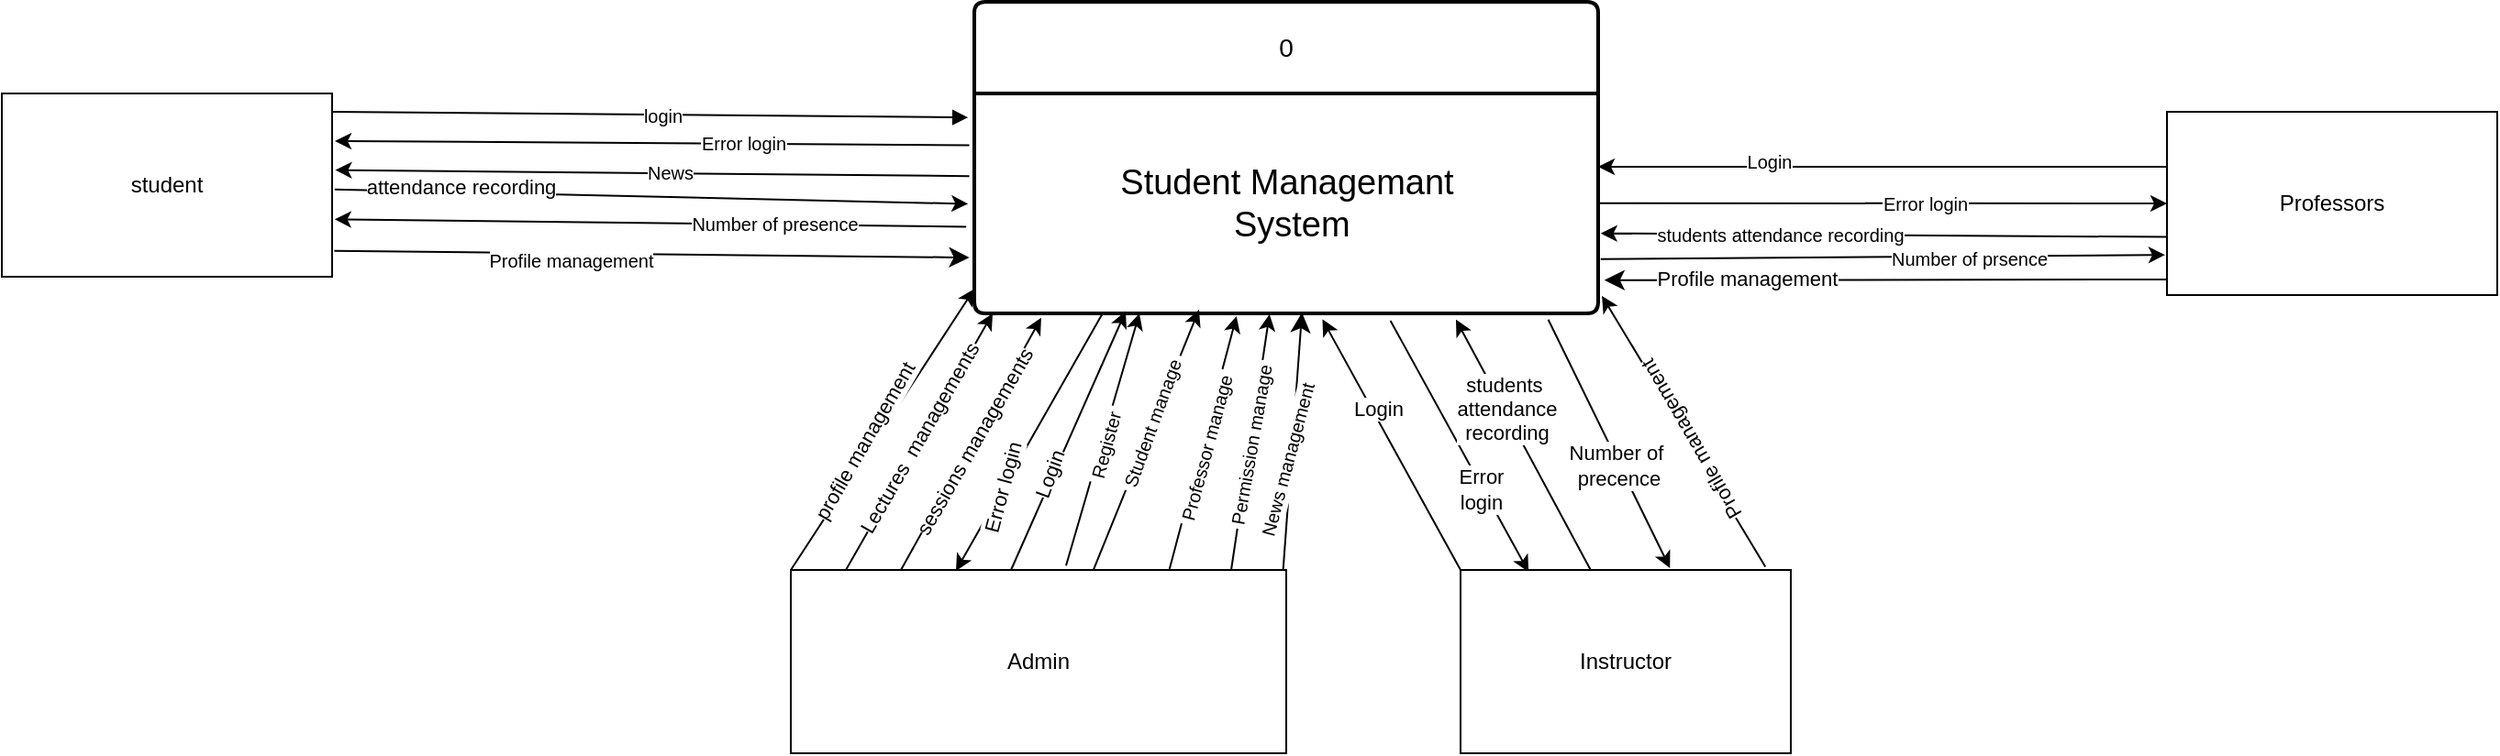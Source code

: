 <mxfile version="23.1.1" type="device">
  <diagram name="Page-1" id="zjT8Od2YyhG-ece8C0a1">
    <mxGraphModel dx="2524" dy="761" grid="1" gridSize="10" guides="1" tooltips="1" connect="1" arrows="1" fold="1" page="1" pageScale="1" pageWidth="850" pageHeight="1100" math="0" shadow="0">
      <root>
        <mxCell id="0" />
        <mxCell id="1" parent="0" />
        <mxCell id="Cj-3K72xjGk8HM-gA-CA-1" value="0" style="swimlane;childLayout=stackLayout;horizontal=1;startSize=50;horizontalStack=0;rounded=1;fontSize=14;fontStyle=0;strokeWidth=2;resizeParent=0;resizeLast=1;shadow=0;dashed=0;align=center;arcSize=4;whiteSpace=wrap;html=1;" parent="1" vertex="1">
          <mxGeometry x="260" y="180" width="340" height="170" as="geometry" />
        </mxCell>
        <mxCell id="FIcF-G6ubOX1s6xsN_rO-11" value="&lt;font style=&quot;font-size: 19px;&quot;&gt;Student Managemant&lt;br style=&quot;border-color: var(--border-color); text-align: left;&quot;&gt;&lt;span style=&quot;text-align: left;&quot;&gt;&amp;nbsp;System&lt;/span&gt;&lt;/font&gt;" style="text;html=1;align=center;verticalAlign=middle;resizable=0;points=[];autosize=1;strokeColor=none;fillColor=none;" parent="Cj-3K72xjGk8HM-gA-CA-1" vertex="1">
          <mxGeometry y="50" width="340" height="120" as="geometry" />
        </mxCell>
        <mxCell id="Cj-3K72xjGk8HM-gA-CA-11" value="" style="html=1;verticalAlign=bottom;endArrow=block;curved=0;rounded=0;entryX=-0.01;entryY=0.109;entryDx=0;entryDy=0;exitX=0.993;exitY=0.06;exitDx=0;exitDy=0;exitPerimeter=0;entryPerimeter=0;" parent="1" target="FIcF-G6ubOX1s6xsN_rO-11" edge="1">
          <mxGeometry width="80" relative="1" as="geometry">
            <mxPoint x="-90.0" y="240.0" as="sourcePoint" />
            <mxPoint x="211.19" y="244.96" as="targetPoint" />
          </mxGeometry>
        </mxCell>
        <mxCell id="Cj-3K72xjGk8HM-gA-CA-12" value="login" style="edgeLabel;html=1;align=center;verticalAlign=middle;resizable=0;points=[];fontSize=10;" parent="Cj-3K72xjGk8HM-gA-CA-11" vertex="1" connectable="0">
          <mxGeometry x="-0.018" y="-1" relative="1" as="geometry">
            <mxPoint x="10" y="-1" as="offset" />
          </mxGeometry>
        </mxCell>
        <mxCell id="Cj-3K72xjGk8HM-gA-CA-18" value="" style="endArrow=classic;html=1;rounded=0;exitX=-0.008;exitY=0.235;exitDx=0;exitDy=0;entryX=1.002;entryY=0.205;entryDx=0;entryDy=0;entryPerimeter=0;exitPerimeter=0;" parent="1" source="FIcF-G6ubOX1s6xsN_rO-11" edge="1">
          <mxGeometry width="50" height="50" relative="1" as="geometry">
            <mxPoint x="211.19" y="258.4" as="sourcePoint" />
            <mxPoint x="-88.47" y="255.95" as="targetPoint" />
          </mxGeometry>
        </mxCell>
        <mxCell id="Cj-3K72xjGk8HM-gA-CA-19" value="Error login" style="edgeLabel;html=1;align=center;verticalAlign=middle;resizable=0;points=[];fontSize=10;" parent="Cj-3K72xjGk8HM-gA-CA-18" vertex="1" connectable="0">
          <mxGeometry x="-0.021" y="2" relative="1" as="geometry">
            <mxPoint x="45" y="-2" as="offset" />
          </mxGeometry>
        </mxCell>
        <mxCell id="Cj-3K72xjGk8HM-gA-CA-20" value="" style="endArrow=classic;html=1;rounded=0;exitX=-0.008;exitY=0.376;exitDx=0;exitDy=0;exitPerimeter=0;entryX=1.003;entryY=0.349;entryDx=0;entryDy=0;entryPerimeter=0;" parent="1" source="FIcF-G6ubOX1s6xsN_rO-11" edge="1">
          <mxGeometry width="50" height="50" relative="1" as="geometry">
            <mxPoint x="210.19" y="276.16" as="sourcePoint" />
            <mxPoint x="-88.3" y="271.79" as="targetPoint" />
          </mxGeometry>
        </mxCell>
        <mxCell id="Cj-3K72xjGk8HM-gA-CA-21" value="News" style="edgeLabel;html=1;align=center;verticalAlign=middle;resizable=0;points=[];fontSize=10;" parent="Cj-3K72xjGk8HM-gA-CA-20" vertex="1" connectable="0">
          <mxGeometry x="-0.055" y="-4" relative="1" as="geometry">
            <mxPoint y="3" as="offset" />
          </mxGeometry>
        </mxCell>
        <mxCell id="Cj-3K72xjGk8HM-gA-CA-22" value="" style="endArrow=classic;html=1;rounded=0;exitX=1.001;exitY=0.445;exitDx=0;exitDy=0;entryX=-0.01;entryY=0.502;entryDx=0;entryDy=0;entryPerimeter=0;exitPerimeter=0;" parent="1" target="FIcF-G6ubOX1s6xsN_rO-11" edge="1">
          <mxGeometry width="50" height="50" relative="1" as="geometry">
            <mxPoint x="-88.64" y="282.35" as="sourcePoint" />
            <mxPoint x="211.19" y="288.4" as="targetPoint" />
          </mxGeometry>
        </mxCell>
        <mxCell id="IiB_Z6Eg-lQbgLDoWPz4-2" value="attendance recording" style="edgeLabel;html=1;align=center;verticalAlign=middle;resizable=0;points=[];" parent="Cj-3K72xjGk8HM-gA-CA-22" vertex="1" connectable="0">
          <mxGeometry x="-0.607" y="3" relative="1" as="geometry">
            <mxPoint as="offset" />
          </mxGeometry>
        </mxCell>
        <mxCell id="Cj-3K72xjGk8HM-gA-CA-24" value="" style="endArrow=classic;html=1;rounded=0;exitX=-0.013;exitY=0.606;exitDx=0;exitDy=0;entryX=1.001;entryY=0.593;entryDx=0;entryDy=0;entryPerimeter=0;exitPerimeter=0;" parent="1" source="FIcF-G6ubOX1s6xsN_rO-11" edge="1">
          <mxGeometry width="50" height="50" relative="1" as="geometry">
            <mxPoint x="209.69" y="302.68" as="sourcePoint" />
            <mxPoint x="-88.64" y="298.63" as="targetPoint" />
          </mxGeometry>
        </mxCell>
        <mxCell id="Cj-3K72xjGk8HM-gA-CA-25" value="Number of presence" style="edgeLabel;html=1;align=center;verticalAlign=middle;resizable=0;points=[];fontSize=10;" parent="Cj-3K72xjGk8HM-gA-CA-24" vertex="1" connectable="0">
          <mxGeometry x="-0.389" y="3" relative="1" as="geometry">
            <mxPoint y="-4" as="offset" />
          </mxGeometry>
        </mxCell>
        <mxCell id="Cj-3K72xjGk8HM-gA-CA-29" value="" style="endArrow=classic;html=1;rounded=0;endSize=8;startSize=8;exitX=-0.008;exitY=0.746;exitDx=0;exitDy=0;exitPerimeter=0;entryX=-0.008;entryY=0.746;entryDx=0;entryDy=0;entryPerimeter=0;" parent="1" target="FIcF-G6ubOX1s6xsN_rO-11" edge="1">
          <mxGeometry width="50" height="50" relative="1" as="geometry">
            <mxPoint x="-88.81" y="315.9" as="sourcePoint" />
            <mxPoint x="211.44" y="321.76" as="targetPoint" />
          </mxGeometry>
        </mxCell>
        <mxCell id="Cj-3K72xjGk8HM-gA-CA-30" value="Profile management" style="edgeLabel;html=1;align=center;verticalAlign=middle;resizable=0;points=[];fontSize=10;" parent="Cj-3K72xjGk8HM-gA-CA-29" vertex="1" connectable="0">
          <mxGeometry x="0.362" y="-3" relative="1" as="geometry">
            <mxPoint x="-107" y="-1" as="offset" />
          </mxGeometry>
        </mxCell>
        <mxCell id="Cj-3K72xjGk8HM-gA-CA-42" value="" style="endArrow=classic;html=1;rounded=0;entryX=0;entryY=0.5;entryDx=0;entryDy=0;exitX=1;exitY=0.499;exitDx=0;exitDy=0;exitPerimeter=0;" parent="1" source="FIcF-G6ubOX1s6xsN_rO-11" edge="1">
          <mxGeometry width="50" height="50" relative="1" as="geometry">
            <mxPoint x="580.5" y="299.96" as="sourcePoint" />
            <mxPoint x="910" y="290" as="targetPoint" />
          </mxGeometry>
        </mxCell>
        <mxCell id="Cj-3K72xjGk8HM-gA-CA-43" value="Error login" style="edgeLabel;html=1;align=center;verticalAlign=middle;resizable=0;points=[];fontSize=10;" parent="Cj-3K72xjGk8HM-gA-CA-42" vertex="1" connectable="0">
          <mxGeometry x="0.149" relative="1" as="geometry">
            <mxPoint as="offset" />
          </mxGeometry>
        </mxCell>
        <mxCell id="Cj-3K72xjGk8HM-gA-CA-44" value="" style="endArrow=classic;html=1;rounded=0;entryX=0.997;entryY=0.19;entryDx=0;entryDy=0;exitX=0;exitY=0.128;exitDx=0;exitDy=0;exitPerimeter=0;entryPerimeter=0;" parent="1" edge="1">
          <mxGeometry width="50" height="50" relative="1" as="geometry">
            <mxPoint x="910.81" y="270.0" as="sourcePoint" />
            <mxPoint x="600" y="270.0" as="targetPoint" />
          </mxGeometry>
        </mxCell>
        <mxCell id="Cj-3K72xjGk8HM-gA-CA-45" value="Login" style="edgeLabel;html=1;align=center;verticalAlign=middle;resizable=0;points=[];fontSize=10;" parent="Cj-3K72xjGk8HM-gA-CA-44" vertex="1" connectable="0">
          <mxGeometry x="0.407" y="-3" relative="1" as="geometry">
            <mxPoint as="offset" />
          </mxGeometry>
        </mxCell>
        <mxCell id="Cj-3K72xjGk8HM-gA-CA-48" value="" style="endArrow=classic;html=1;rounded=0;entryX=1.004;entryY=0.636;entryDx=0;entryDy=0;exitX=-0.002;exitY=0.683;exitDx=0;exitDy=0;exitPerimeter=0;entryPerimeter=0;" parent="1" target="FIcF-G6ubOX1s6xsN_rO-11" edge="1">
          <mxGeometry width="50" height="50" relative="1" as="geometry">
            <mxPoint x="909.66" y="308.3" as="sourcePoint" />
            <mxPoint x="580" y="314.48" as="targetPoint" />
          </mxGeometry>
        </mxCell>
        <mxCell id="Cj-3K72xjGk8HM-gA-CA-52" value="students attendance recording" style="edgeLabel;html=1;align=center;verticalAlign=middle;resizable=0;points=[];fontSize=10;" parent="Cj-3K72xjGk8HM-gA-CA-48" vertex="1" connectable="0">
          <mxGeometry x="0.554" relative="1" as="geometry">
            <mxPoint x="29" as="offset" />
          </mxGeometry>
        </mxCell>
        <mxCell id="Cj-3K72xjGk8HM-gA-CA-53" value="" style="endArrow=classic;html=1;rounded=0;exitX=1.004;exitY=0.753;exitDx=0;exitDy=0;entryX=-0.006;entryY=0.781;entryDx=0;entryDy=0;entryPerimeter=0;exitPerimeter=0;" parent="1" source="FIcF-G6ubOX1s6xsN_rO-11" edge="1">
          <mxGeometry width="50" height="50" relative="1" as="geometry">
            <mxPoint x="580.25" y="324.92" as="sourcePoint" />
            <mxPoint x="908.98" y="318.1" as="targetPoint" />
          </mxGeometry>
        </mxCell>
        <mxCell id="Cj-3K72xjGk8HM-gA-CA-54" value="Number of prsence" style="edgeLabel;html=1;align=center;verticalAlign=middle;resizable=0;points=[];fontSize=10;" parent="Cj-3K72xjGk8HM-gA-CA-53" vertex="1" connectable="0">
          <mxGeometry x="-0.036" relative="1" as="geometry">
            <mxPoint x="52" as="offset" />
          </mxGeometry>
        </mxCell>
        <mxCell id="Cj-3K72xjGk8HM-gA-CA-56" value="" style="endArrow=classic;html=1;rounded=0;endSize=8;startSize=8;exitX=1.01;exitY=0.849;exitDx=0;exitDy=0;exitPerimeter=0;entryX=1.01;entryY=0.849;entryDx=0;entryDy=0;entryPerimeter=0;" parent="1" target="FIcF-G6ubOX1s6xsN_rO-11" edge="1">
          <mxGeometry width="50" height="50" relative="1" as="geometry">
            <mxPoint x="910" y="331.5" as="sourcePoint" />
            <mxPoint x="579.75" y="338.96" as="targetPoint" />
          </mxGeometry>
        </mxCell>
        <mxCell id="mLyMpdEQyKieTPy_vTj4-5" value="Profile management" style="edgeLabel;html=1;align=center;verticalAlign=middle;resizable=0;points=[];" parent="Cj-3K72xjGk8HM-gA-CA-56" vertex="1" connectable="0">
          <mxGeometry x="0.674" y="-1" relative="1" as="geometry">
            <mxPoint x="27" as="offset" />
          </mxGeometry>
        </mxCell>
        <mxCell id="Cj-3K72xjGk8HM-gA-CA-58" value="" style="endArrow=classic;html=1;rounded=0;entryX=0.147;entryY=1.02;entryDx=0;entryDy=0;entryPerimeter=0;exitX=0.061;exitY=-0.004;exitDx=0;exitDy=0;exitPerimeter=0;" parent="1" edge="1">
          <mxGeometry width="50" height="50" relative="1" as="geometry">
            <mxPoint x="310.002" y="487.6" as="sourcePoint" />
            <mxPoint x="349.98" y="350" as="targetPoint" />
          </mxGeometry>
        </mxCell>
        <mxCell id="Cj-3K72xjGk8HM-gA-CA-59" value="&amp;nbsp;Register&amp;nbsp;" style="edgeLabel;html=1;align=center;verticalAlign=middle;resizable=0;points=[];fontSize=10;rotation=-75;" parent="Cj-3K72xjGk8HM-gA-CA-58" vertex="1" connectable="0">
          <mxGeometry x="-0.253" y="1" relative="1" as="geometry">
            <mxPoint x="7" y="-14" as="offset" />
          </mxGeometry>
        </mxCell>
        <mxCell id="Cj-3K72xjGk8HM-gA-CA-60" value="" style="endArrow=classic;html=1;rounded=0;exitX=0.283;exitY=0.015;exitDx=0;exitDy=0;exitPerimeter=0;entryX=0.272;entryY=0.983;entryDx=0;entryDy=0;entryPerimeter=0;" parent="1" edge="1">
          <mxGeometry width="50" height="50" relative="1" as="geometry">
            <mxPoint x="324.477" y="491.05" as="sourcePoint" />
            <mxPoint x="382.48" y="347.96" as="targetPoint" />
          </mxGeometry>
        </mxCell>
        <mxCell id="Cj-3K72xjGk8HM-gA-CA-61" value="&amp;nbsp;Student manage&amp;nbsp;" style="edgeLabel;html=1;align=center;verticalAlign=middle;resizable=0;points=[];fontSize=10;rotation=-70;" parent="Cj-3K72xjGk8HM-gA-CA-60" vertex="1" connectable="0">
          <mxGeometry x="0.596" y="-1" relative="1" as="geometry">
            <mxPoint x="-15" y="33" as="offset" />
          </mxGeometry>
        </mxCell>
        <mxCell id="Cj-3K72xjGk8HM-gA-CA-62" value="" style="endArrow=classic;html=1;rounded=0;exitX=0.5;exitY=0;exitDx=0;exitDy=0;entryX=0.332;entryY=1.013;entryDx=0;entryDy=0;entryPerimeter=0;" parent="1" edge="1">
          <mxGeometry width="50" height="50" relative="1" as="geometry">
            <mxPoint x="366.25" y="490" as="sourcePoint" />
            <mxPoint x="402.88" y="351.56" as="targetPoint" />
          </mxGeometry>
        </mxCell>
        <mxCell id="Cj-3K72xjGk8HM-gA-CA-63" value="&amp;nbsp;Professor manage&amp;nbsp;" style="edgeLabel;html=1;align=center;verticalAlign=middle;resizable=0;points=[];fontSize=10;rotation=-75;" parent="Cj-3K72xjGk8HM-gA-CA-62" vertex="1" connectable="0">
          <mxGeometry x="-0.266" y="-2" relative="1" as="geometry">
            <mxPoint x="4" y="-16" as="offset" />
          </mxGeometry>
        </mxCell>
        <mxCell id="Cj-3K72xjGk8HM-gA-CA-64" value="" style="endArrow=classic;html=1;rounded=0;entryX=0.387;entryY=1.006;entryDx=0;entryDy=0;entryPerimeter=0;exitX=0.679;exitY=0.004;exitDx=0;exitDy=0;exitPerimeter=0;" parent="1" edge="1">
          <mxGeometry width="50" height="50" relative="1" as="geometry">
            <mxPoint x="399.998" y="490" as="sourcePoint" />
            <mxPoint x="420.87" y="350.44" as="targetPoint" />
          </mxGeometry>
        </mxCell>
        <mxCell id="Cj-3K72xjGk8HM-gA-CA-65" value="&amp;nbsp;Permission manage&amp;nbsp;" style="edgeLabel;html=1;align=center;verticalAlign=middle;resizable=0;points=[];fontSize=10;rotation=-80;" parent="Cj-3K72xjGk8HM-gA-CA-64" vertex="1" connectable="0">
          <mxGeometry x="-0.608" relative="1" as="geometry">
            <mxPoint x="6" y="-41" as="offset" />
          </mxGeometry>
        </mxCell>
        <mxCell id="Cj-3K72xjGk8HM-gA-CA-67" value="" style="endArrow=classic;html=1;rounded=0;endSize=8;startSize=8;exitX=0.822;exitY=0.015;exitDx=0;exitDy=0;entryX=0.437;entryY=0.996;entryDx=0;entryDy=0;entryPerimeter=0;exitPerimeter=0;" parent="1" edge="1">
          <mxGeometry width="50" height="50" relative="1" as="geometry">
            <mxPoint x="428.235" y="491.05" as="sourcePoint" />
            <mxPoint x="438.58" y="349.52" as="targetPoint" />
          </mxGeometry>
        </mxCell>
        <mxCell id="Cj-3K72xjGk8HM-gA-CA-68" value="&amp;nbsp;News management&amp;nbsp;" style="edgeLabel;html=1;align=center;verticalAlign=middle;resizable=0;points=[];fontSize=10;rotation=-75;" parent="Cj-3K72xjGk8HM-gA-CA-67" vertex="1" connectable="0">
          <mxGeometry x="0.486" relative="1" as="geometry">
            <mxPoint x="-6" y="44" as="offset" />
          </mxGeometry>
        </mxCell>
        <mxCell id="IiB_Z6Eg-lQbgLDoWPz4-12" value="" style="endArrow=classic;html=1;rounded=0;entryX=0.558;entryY=1.027;entryDx=0;entryDy=0;entryPerimeter=0;exitX=0;exitY=0;exitDx=0;exitDy=0;" parent="1" source="I5TRQtB43P004ybhoHq3-4" target="FIcF-G6ubOX1s6xsN_rO-11" edge="1">
          <mxGeometry width="50" height="50" relative="1" as="geometry">
            <mxPoint x="530" y="500" as="sourcePoint" />
            <mxPoint x="580" y="450" as="targetPoint" />
          </mxGeometry>
        </mxCell>
        <mxCell id="IiB_Z6Eg-lQbgLDoWPz4-13" value="Login" style="edgeLabel;html=1;align=center;verticalAlign=middle;resizable=0;points=[];" parent="IiB_Z6Eg-lQbgLDoWPz4-12" vertex="1" connectable="0">
          <mxGeometry x="0.274" y="-3" relative="1" as="geometry">
            <mxPoint as="offset" />
          </mxGeometry>
        </mxCell>
        <mxCell id="IiB_Z6Eg-lQbgLDoWPz4-14" value="" style="endArrow=classic;html=1;rounded=0;exitX=0.667;exitY=1.033;exitDx=0;exitDy=0;exitPerimeter=0;entryX=0.206;entryY=0.011;entryDx=0;entryDy=0;entryPerimeter=0;" parent="1" source="FIcF-G6ubOX1s6xsN_rO-11" target="I5TRQtB43P004ybhoHq3-4" edge="1">
          <mxGeometry width="50" height="50" relative="1" as="geometry">
            <mxPoint x="560" y="470" as="sourcePoint" />
            <mxPoint x="561.62" y="497.2" as="targetPoint" />
          </mxGeometry>
        </mxCell>
        <mxCell id="IiB_Z6Eg-lQbgLDoWPz4-15" value="Error&lt;br&gt;login" style="edgeLabel;html=1;align=center;verticalAlign=middle;resizable=0;points=[];" parent="IiB_Z6Eg-lQbgLDoWPz4-14" vertex="1" connectable="0">
          <mxGeometry x="0.329" y="-1" relative="1" as="geometry">
            <mxPoint as="offset" />
          </mxGeometry>
        </mxCell>
        <mxCell id="IiB_Z6Eg-lQbgLDoWPz4-18" value="" style="endArrow=classic;html=1;rounded=0;entryX=0.772;entryY=1.028;entryDx=0;entryDy=0;entryPerimeter=0;exitX=0.395;exitY=0.004;exitDx=0;exitDy=0;exitPerimeter=0;" parent="1" source="I5TRQtB43P004ybhoHq3-4" target="FIcF-G6ubOX1s6xsN_rO-11" edge="1">
          <mxGeometry width="50" height="50" relative="1" as="geometry">
            <mxPoint x="600" y="500" as="sourcePoint" />
            <mxPoint x="650" y="450" as="targetPoint" />
          </mxGeometry>
        </mxCell>
        <mxCell id="IiB_Z6Eg-lQbgLDoWPz4-19" value="students&amp;nbsp;&lt;br&gt;attendance&lt;br&gt;recording" style="edgeLabel;html=1;align=center;verticalAlign=middle;resizable=0;points=[];" parent="IiB_Z6Eg-lQbgLDoWPz4-18" vertex="1" connectable="0">
          <mxGeometry x="0.284" y="-1" relative="1" as="geometry">
            <mxPoint as="offset" />
          </mxGeometry>
        </mxCell>
        <mxCell id="IiB_Z6Eg-lQbgLDoWPz4-20" value="" style="endArrow=classic;html=1;rounded=0;exitX=0.92;exitY=1.028;exitDx=0;exitDy=0;exitPerimeter=0;entryX=0.634;entryY=-0.01;entryDx=0;entryDy=0;entryPerimeter=0;" parent="1" source="FIcF-G6ubOX1s6xsN_rO-11" target="I5TRQtB43P004ybhoHq3-4" edge="1">
          <mxGeometry width="50" height="50" relative="1" as="geometry">
            <mxPoint x="610" y="460" as="sourcePoint" />
            <mxPoint x="646.45" y="502" as="targetPoint" />
          </mxGeometry>
        </mxCell>
        <mxCell id="IiB_Z6Eg-lQbgLDoWPz4-21" value="Number of&amp;nbsp;&lt;br&gt;precence" style="edgeLabel;html=1;align=center;verticalAlign=middle;resizable=0;points=[];" parent="IiB_Z6Eg-lQbgLDoWPz4-20" vertex="1" connectable="0">
          <mxGeometry x="0.156" y="-1" relative="1" as="geometry">
            <mxPoint as="offset" />
          </mxGeometry>
        </mxCell>
        <mxCell id="IiB_Z6Eg-lQbgLDoWPz4-22" value="" style="endArrow=classic;html=1;rounded=0;exitX=0.923;exitY=-0.017;exitDx=0;exitDy=0;exitPerimeter=0;entryX=1.006;entryY=0.92;entryDx=0;entryDy=0;entryPerimeter=0;" parent="1" source="I5TRQtB43P004ybhoHq3-4" target="FIcF-G6ubOX1s6xsN_rO-11" edge="1">
          <mxGeometry width="50" height="50" relative="1" as="geometry">
            <mxPoint x="700" y="500" as="sourcePoint" />
            <mxPoint x="665" y="440" as="targetPoint" />
          </mxGeometry>
        </mxCell>
        <mxCell id="IiB_Z6Eg-lQbgLDoWPz4-23" value="Profile management" style="edgeLabel;html=1;align=center;verticalAlign=middle;resizable=0;points=[];rotation=-120;" parent="IiB_Z6Eg-lQbgLDoWPz4-22" vertex="1" connectable="0">
          <mxGeometry x="-0.386" y="-2" relative="1" as="geometry">
            <mxPoint x="-15" y="-22" as="offset" />
          </mxGeometry>
        </mxCell>
        <mxCell id="I5TRQtB43P004ybhoHq3-1" value="student" style="rounded=0;whiteSpace=wrap;html=1;" parent="1" vertex="1">
          <mxGeometry x="-270" y="230" width="180" height="100" as="geometry" />
        </mxCell>
        <mxCell id="I5TRQtB43P004ybhoHq3-2" value="Professors" style="rounded=0;whiteSpace=wrap;html=1;" parent="1" vertex="1">
          <mxGeometry x="910" y="240" width="180" height="100" as="geometry" />
        </mxCell>
        <mxCell id="I5TRQtB43P004ybhoHq3-3" value="Admin" style="rounded=0;whiteSpace=wrap;html=1;" parent="1" vertex="1">
          <mxGeometry x="160" y="490" width="270" height="100" as="geometry" />
        </mxCell>
        <mxCell id="I5TRQtB43P004ybhoHq3-4" value="Instructor" style="rounded=0;whiteSpace=wrap;html=1;" parent="1" vertex="1">
          <mxGeometry x="525" y="490" width="180" height="100" as="geometry" />
        </mxCell>
        <mxCell id="QmmkphwgydaR7Y41X1K--1" value="" style="endArrow=classic;html=1;rounded=0;entryX=0;entryY=0.99;entryDx=0;entryDy=0;entryPerimeter=0;exitX=0.25;exitY=0;exitDx=0;exitDy=0;" parent="1" edge="1">
          <mxGeometry width="50" height="50" relative="1" as="geometry">
            <mxPoint x="280" y="490" as="sourcePoint" />
            <mxPoint x="342.5" y="348.8" as="targetPoint" />
          </mxGeometry>
        </mxCell>
        <mxCell id="QmmkphwgydaR7Y41X1K--2" value="Login" style="edgeLabel;html=1;align=center;verticalAlign=middle;resizable=0;points=[];rotation=-70;" parent="QmmkphwgydaR7Y41X1K--1" vertex="1" connectable="0">
          <mxGeometry x="0.274" y="-3" relative="1" as="geometry">
            <mxPoint x="-22" y="37" as="offset" />
          </mxGeometry>
        </mxCell>
        <mxCell id="B1BjtxV9kG6CdlPNIZl4-4" value="" style="endArrow=classic;html=1;rounded=0;entryX=0.222;entryY=0.002;entryDx=0;entryDy=0;entryPerimeter=0;exitX=0.029;exitY=0.998;exitDx=0;exitDy=0;exitPerimeter=0;" parent="1" edge="1">
          <mxGeometry width="50" height="50" relative="1" as="geometry">
            <mxPoint x="329.92" y="350" as="sourcePoint" />
            <mxPoint x="250.0" y="490.44" as="targetPoint" />
          </mxGeometry>
        </mxCell>
        <mxCell id="B1BjtxV9kG6CdlPNIZl4-5" value="Error login" style="edgeLabel;html=1;align=center;verticalAlign=middle;resizable=0;points=[];rotation=-75;" parent="B1BjtxV9kG6CdlPNIZl4-4" vertex="1" connectable="0">
          <mxGeometry x="0.364" relative="1" as="geometry">
            <mxPoint as="offset" />
          </mxGeometry>
        </mxCell>
        <mxCell id="B1BjtxV9kG6CdlPNIZl4-6" value="" style="endArrow=classic;html=1;rounded=0;" parent="1" edge="1">
          <mxGeometry width="50" height="50" relative="1" as="geometry">
            <mxPoint x="190" y="490" as="sourcePoint" />
            <mxPoint x="270" y="350" as="targetPoint" />
          </mxGeometry>
        </mxCell>
        <mxCell id="B1BjtxV9kG6CdlPNIZl4-9" value="Lectures&amp;nbsp; managements" style="edgeLabel;html=1;align=center;verticalAlign=middle;resizable=0;points=[];rotation=-60;" parent="B1BjtxV9kG6CdlPNIZl4-6" vertex="1" connectable="0">
          <mxGeometry x="0.018" y="1" relative="1" as="geometry">
            <mxPoint as="offset" />
          </mxGeometry>
        </mxCell>
        <mxCell id="B1BjtxV9kG6CdlPNIZl4-7" value="" style="endArrow=classic;html=1;rounded=0;entryX=0.019;entryY=1.02;entryDx=0;entryDy=0;entryPerimeter=0;" parent="1" edge="1">
          <mxGeometry width="50" height="50" relative="1" as="geometry">
            <mxPoint x="220" y="490" as="sourcePoint" />
            <mxPoint x="296.46" y="352.4" as="targetPoint" />
          </mxGeometry>
        </mxCell>
        <mxCell id="B1BjtxV9kG6CdlPNIZl4-8" value="sessions managements" style="edgeLabel;html=1;align=center;verticalAlign=middle;resizable=0;points=[];rotation=-60;" parent="B1BjtxV9kG6CdlPNIZl4-7" vertex="1" connectable="0">
          <mxGeometry x="-0.269" y="-1" relative="1" as="geometry">
            <mxPoint x="11" y="-20" as="offset" />
          </mxGeometry>
        </mxCell>
        <mxCell id="mLyMpdEQyKieTPy_vTj4-6" value="" style="endArrow=classic;html=1;rounded=0;entryX=0;entryY=0.889;entryDx=0;entryDy=0;entryPerimeter=0;" parent="1" target="FIcF-G6ubOX1s6xsN_rO-11" edge="1">
          <mxGeometry width="50" height="50" relative="1" as="geometry">
            <mxPoint x="160" y="490" as="sourcePoint" />
            <mxPoint x="210" y="440" as="targetPoint" />
          </mxGeometry>
        </mxCell>
        <mxCell id="mLyMpdEQyKieTPy_vTj4-7" value="profile management" style="edgeLabel;html=1;align=center;verticalAlign=middle;resizable=0;points=[];rotation=-60;" parent="mLyMpdEQyKieTPy_vTj4-6" vertex="1" connectable="0">
          <mxGeometry x="-0.598" y="2" relative="1" as="geometry">
            <mxPoint x="21" y="-38" as="offset" />
          </mxGeometry>
        </mxCell>
      </root>
    </mxGraphModel>
  </diagram>
</mxfile>
